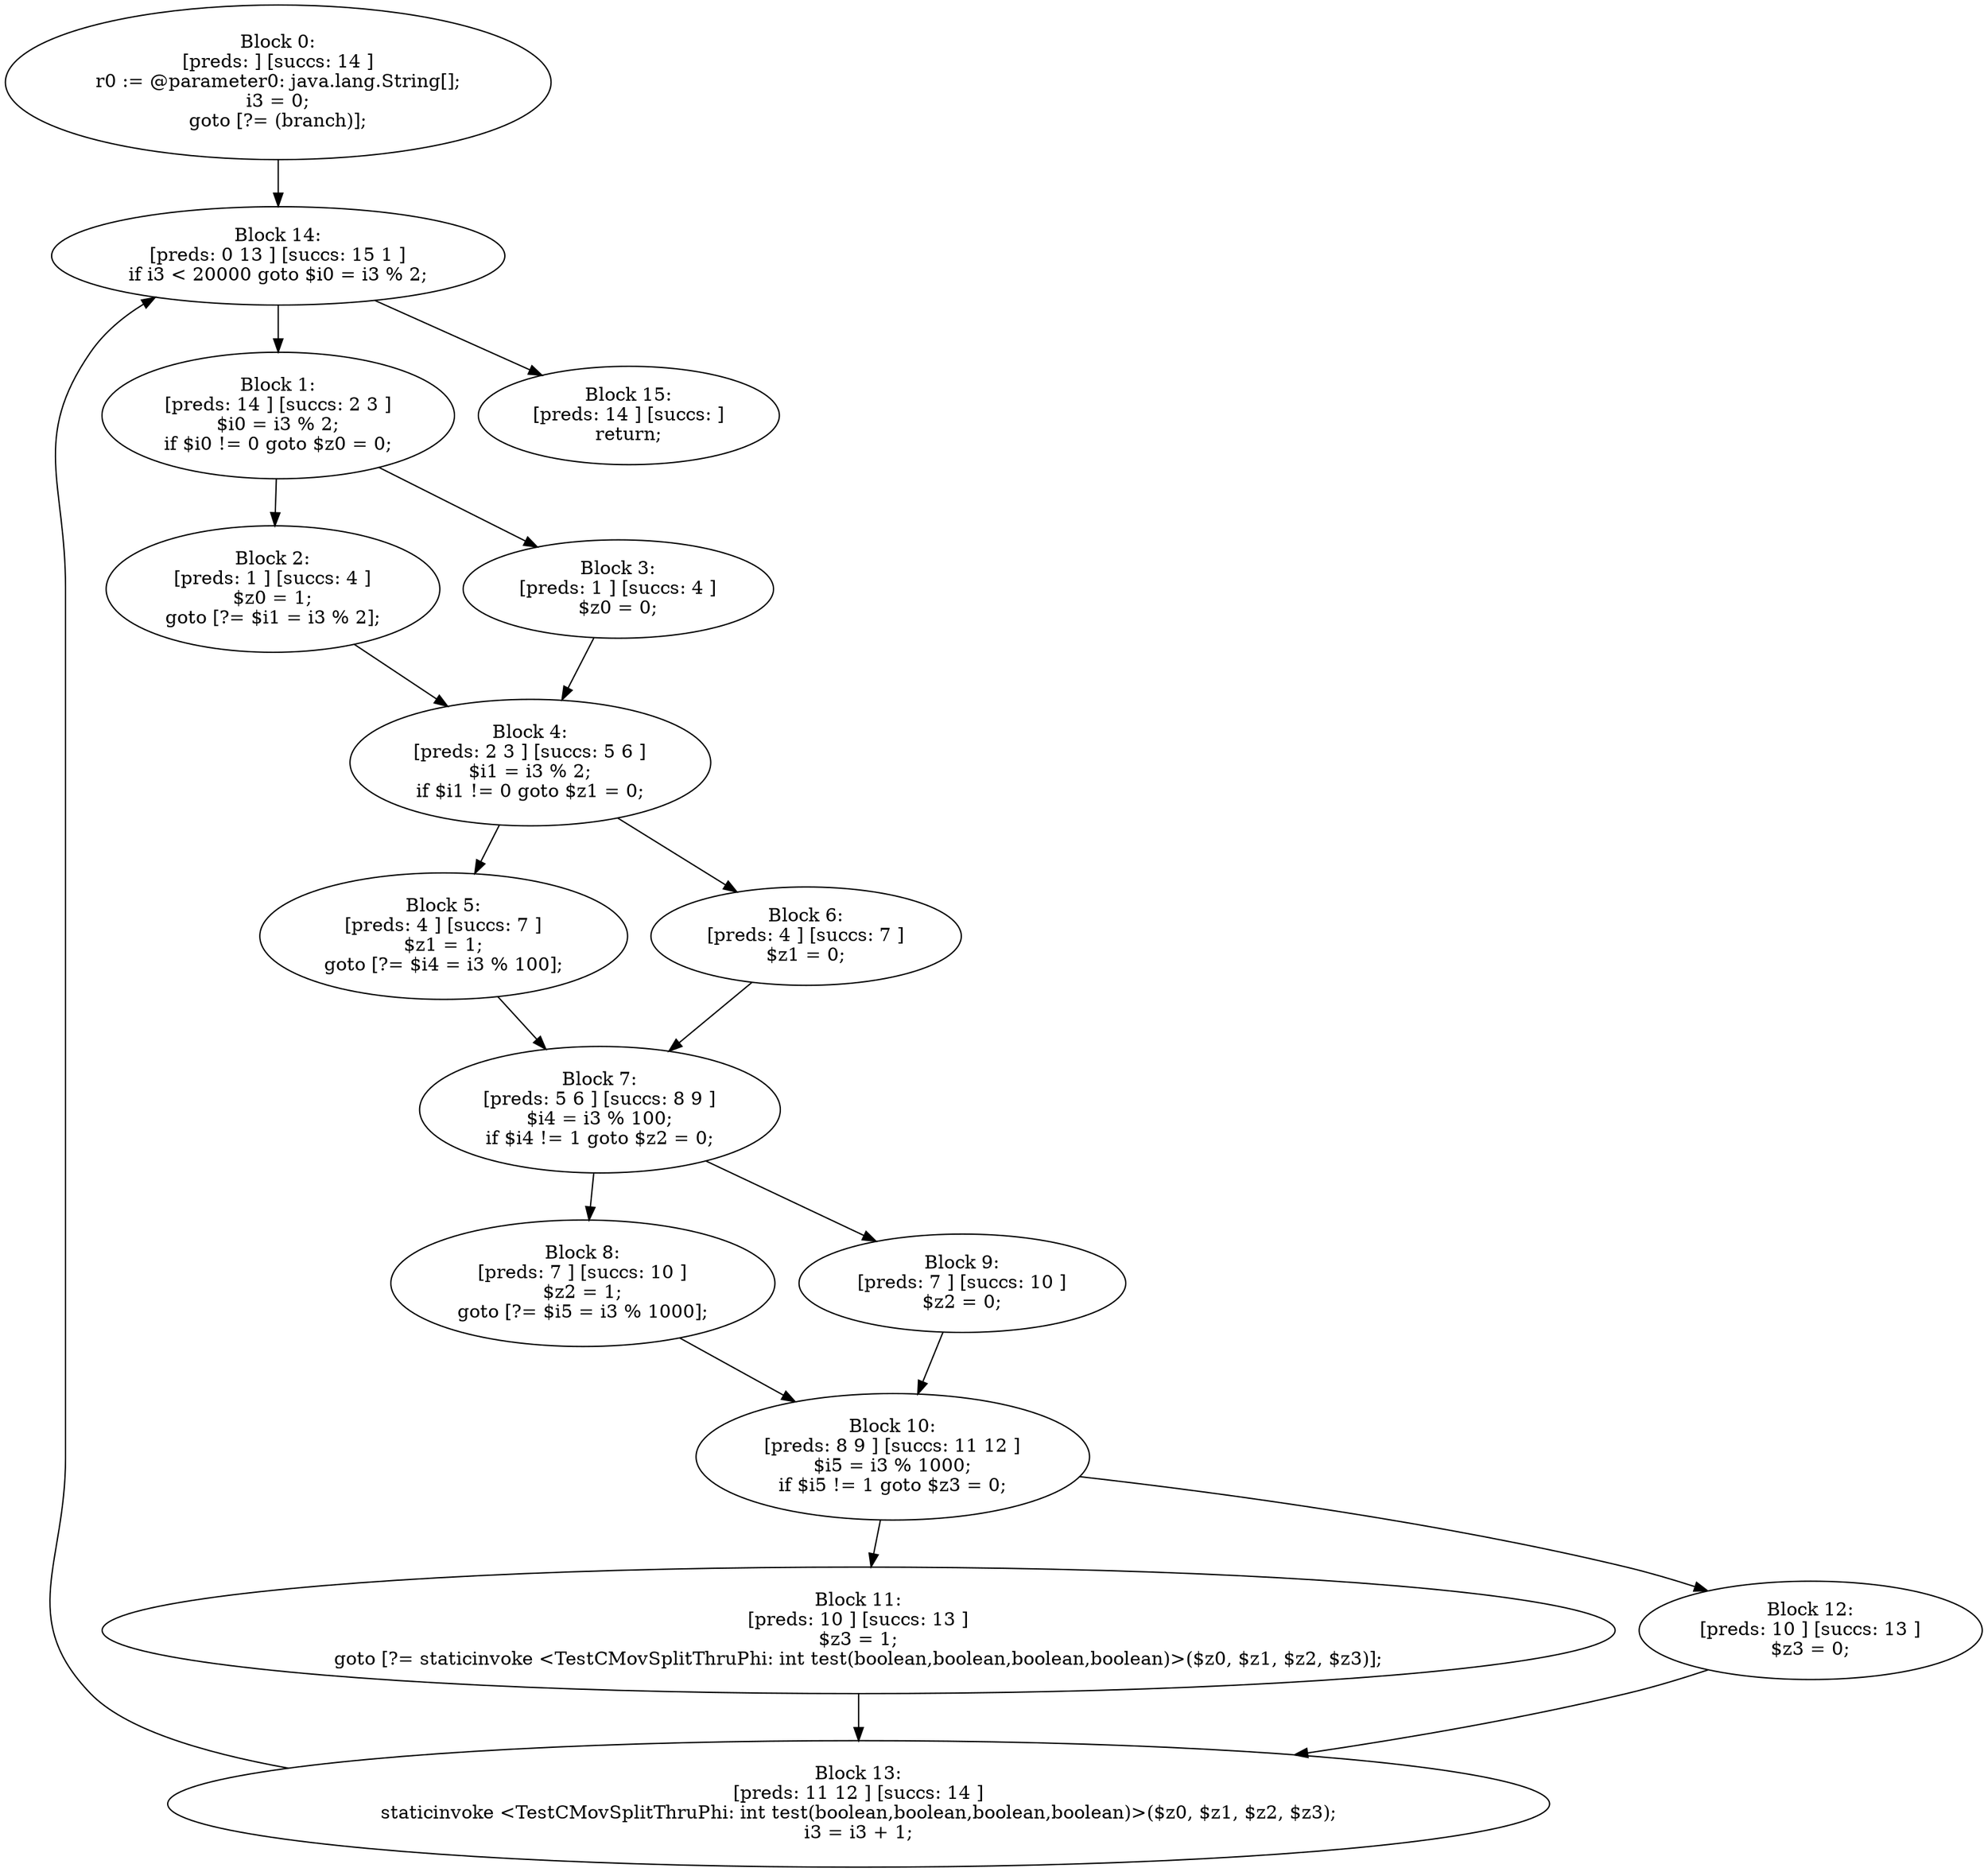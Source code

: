 digraph "unitGraph" {
    "Block 0:
[preds: ] [succs: 14 ]
r0 := @parameter0: java.lang.String[];
i3 = 0;
goto [?= (branch)];
"
    "Block 1:
[preds: 14 ] [succs: 2 3 ]
$i0 = i3 % 2;
if $i0 != 0 goto $z0 = 0;
"
    "Block 2:
[preds: 1 ] [succs: 4 ]
$z0 = 1;
goto [?= $i1 = i3 % 2];
"
    "Block 3:
[preds: 1 ] [succs: 4 ]
$z0 = 0;
"
    "Block 4:
[preds: 2 3 ] [succs: 5 6 ]
$i1 = i3 % 2;
if $i1 != 0 goto $z1 = 0;
"
    "Block 5:
[preds: 4 ] [succs: 7 ]
$z1 = 1;
goto [?= $i4 = i3 % 100];
"
    "Block 6:
[preds: 4 ] [succs: 7 ]
$z1 = 0;
"
    "Block 7:
[preds: 5 6 ] [succs: 8 9 ]
$i4 = i3 % 100;
if $i4 != 1 goto $z2 = 0;
"
    "Block 8:
[preds: 7 ] [succs: 10 ]
$z2 = 1;
goto [?= $i5 = i3 % 1000];
"
    "Block 9:
[preds: 7 ] [succs: 10 ]
$z2 = 0;
"
    "Block 10:
[preds: 8 9 ] [succs: 11 12 ]
$i5 = i3 % 1000;
if $i5 != 1 goto $z3 = 0;
"
    "Block 11:
[preds: 10 ] [succs: 13 ]
$z3 = 1;
goto [?= staticinvoke <TestCMovSplitThruPhi: int test(boolean,boolean,boolean,boolean)>($z0, $z1, $z2, $z3)];
"
    "Block 12:
[preds: 10 ] [succs: 13 ]
$z3 = 0;
"
    "Block 13:
[preds: 11 12 ] [succs: 14 ]
staticinvoke <TestCMovSplitThruPhi: int test(boolean,boolean,boolean,boolean)>($z0, $z1, $z2, $z3);
i3 = i3 + 1;
"
    "Block 14:
[preds: 0 13 ] [succs: 15 1 ]
if i3 < 20000 goto $i0 = i3 % 2;
"
    "Block 15:
[preds: 14 ] [succs: ]
return;
"
    "Block 0:
[preds: ] [succs: 14 ]
r0 := @parameter0: java.lang.String[];
i3 = 0;
goto [?= (branch)];
"->"Block 14:
[preds: 0 13 ] [succs: 15 1 ]
if i3 < 20000 goto $i0 = i3 % 2;
";
    "Block 1:
[preds: 14 ] [succs: 2 3 ]
$i0 = i3 % 2;
if $i0 != 0 goto $z0 = 0;
"->"Block 2:
[preds: 1 ] [succs: 4 ]
$z0 = 1;
goto [?= $i1 = i3 % 2];
";
    "Block 1:
[preds: 14 ] [succs: 2 3 ]
$i0 = i3 % 2;
if $i0 != 0 goto $z0 = 0;
"->"Block 3:
[preds: 1 ] [succs: 4 ]
$z0 = 0;
";
    "Block 2:
[preds: 1 ] [succs: 4 ]
$z0 = 1;
goto [?= $i1 = i3 % 2];
"->"Block 4:
[preds: 2 3 ] [succs: 5 6 ]
$i1 = i3 % 2;
if $i1 != 0 goto $z1 = 0;
";
    "Block 3:
[preds: 1 ] [succs: 4 ]
$z0 = 0;
"->"Block 4:
[preds: 2 3 ] [succs: 5 6 ]
$i1 = i3 % 2;
if $i1 != 0 goto $z1 = 0;
";
    "Block 4:
[preds: 2 3 ] [succs: 5 6 ]
$i1 = i3 % 2;
if $i1 != 0 goto $z1 = 0;
"->"Block 5:
[preds: 4 ] [succs: 7 ]
$z1 = 1;
goto [?= $i4 = i3 % 100];
";
    "Block 4:
[preds: 2 3 ] [succs: 5 6 ]
$i1 = i3 % 2;
if $i1 != 0 goto $z1 = 0;
"->"Block 6:
[preds: 4 ] [succs: 7 ]
$z1 = 0;
";
    "Block 5:
[preds: 4 ] [succs: 7 ]
$z1 = 1;
goto [?= $i4 = i3 % 100];
"->"Block 7:
[preds: 5 6 ] [succs: 8 9 ]
$i4 = i3 % 100;
if $i4 != 1 goto $z2 = 0;
";
    "Block 6:
[preds: 4 ] [succs: 7 ]
$z1 = 0;
"->"Block 7:
[preds: 5 6 ] [succs: 8 9 ]
$i4 = i3 % 100;
if $i4 != 1 goto $z2 = 0;
";
    "Block 7:
[preds: 5 6 ] [succs: 8 9 ]
$i4 = i3 % 100;
if $i4 != 1 goto $z2 = 0;
"->"Block 8:
[preds: 7 ] [succs: 10 ]
$z2 = 1;
goto [?= $i5 = i3 % 1000];
";
    "Block 7:
[preds: 5 6 ] [succs: 8 9 ]
$i4 = i3 % 100;
if $i4 != 1 goto $z2 = 0;
"->"Block 9:
[preds: 7 ] [succs: 10 ]
$z2 = 0;
";
    "Block 8:
[preds: 7 ] [succs: 10 ]
$z2 = 1;
goto [?= $i5 = i3 % 1000];
"->"Block 10:
[preds: 8 9 ] [succs: 11 12 ]
$i5 = i3 % 1000;
if $i5 != 1 goto $z3 = 0;
";
    "Block 9:
[preds: 7 ] [succs: 10 ]
$z2 = 0;
"->"Block 10:
[preds: 8 9 ] [succs: 11 12 ]
$i5 = i3 % 1000;
if $i5 != 1 goto $z3 = 0;
";
    "Block 10:
[preds: 8 9 ] [succs: 11 12 ]
$i5 = i3 % 1000;
if $i5 != 1 goto $z3 = 0;
"->"Block 11:
[preds: 10 ] [succs: 13 ]
$z3 = 1;
goto [?= staticinvoke <TestCMovSplitThruPhi: int test(boolean,boolean,boolean,boolean)>($z0, $z1, $z2, $z3)];
";
    "Block 10:
[preds: 8 9 ] [succs: 11 12 ]
$i5 = i3 % 1000;
if $i5 != 1 goto $z3 = 0;
"->"Block 12:
[preds: 10 ] [succs: 13 ]
$z3 = 0;
";
    "Block 11:
[preds: 10 ] [succs: 13 ]
$z3 = 1;
goto [?= staticinvoke <TestCMovSplitThruPhi: int test(boolean,boolean,boolean,boolean)>($z0, $z1, $z2, $z3)];
"->"Block 13:
[preds: 11 12 ] [succs: 14 ]
staticinvoke <TestCMovSplitThruPhi: int test(boolean,boolean,boolean,boolean)>($z0, $z1, $z2, $z3);
i3 = i3 + 1;
";
    "Block 12:
[preds: 10 ] [succs: 13 ]
$z3 = 0;
"->"Block 13:
[preds: 11 12 ] [succs: 14 ]
staticinvoke <TestCMovSplitThruPhi: int test(boolean,boolean,boolean,boolean)>($z0, $z1, $z2, $z3);
i3 = i3 + 1;
";
    "Block 13:
[preds: 11 12 ] [succs: 14 ]
staticinvoke <TestCMovSplitThruPhi: int test(boolean,boolean,boolean,boolean)>($z0, $z1, $z2, $z3);
i3 = i3 + 1;
"->"Block 14:
[preds: 0 13 ] [succs: 15 1 ]
if i3 < 20000 goto $i0 = i3 % 2;
";
    "Block 14:
[preds: 0 13 ] [succs: 15 1 ]
if i3 < 20000 goto $i0 = i3 % 2;
"->"Block 15:
[preds: 14 ] [succs: ]
return;
";
    "Block 14:
[preds: 0 13 ] [succs: 15 1 ]
if i3 < 20000 goto $i0 = i3 % 2;
"->"Block 1:
[preds: 14 ] [succs: 2 3 ]
$i0 = i3 % 2;
if $i0 != 0 goto $z0 = 0;
";
}
